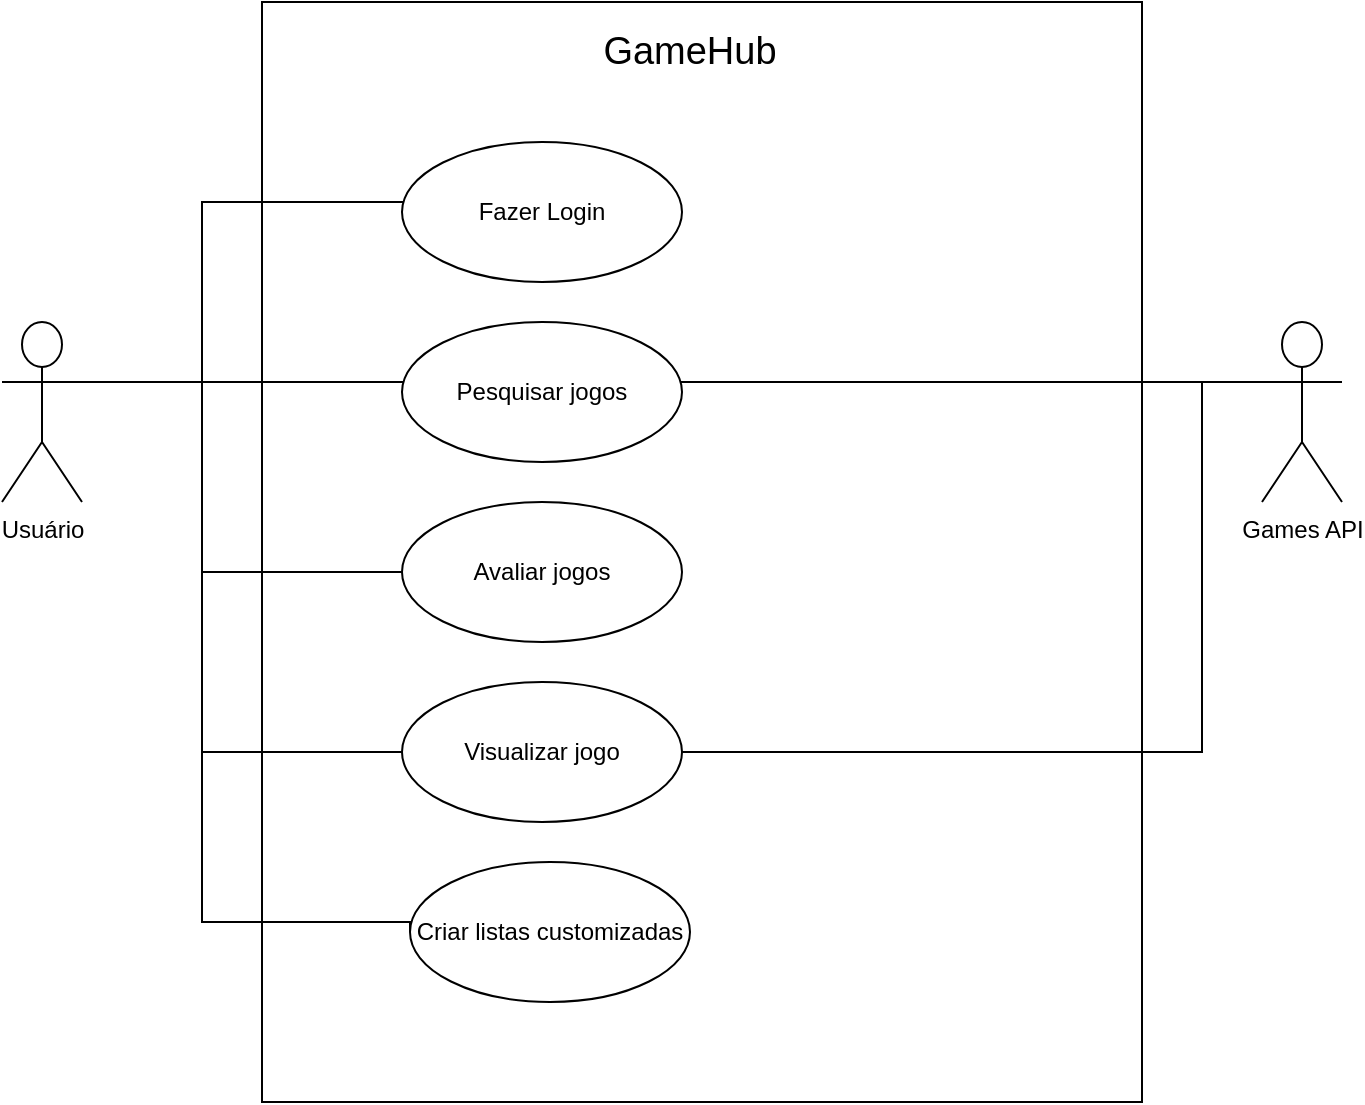 <mxfile version="21.7.4" type="github">
  <diagram name="Página-1" id="EvhnHuMoSTZH7G8EqvOe">
    <mxGraphModel dx="1024" dy="559" grid="1" gridSize="10" guides="1" tooltips="1" connect="1" arrows="1" fold="1" page="1" pageScale="1" pageWidth="827" pageHeight="1169" math="0" shadow="0">
      <root>
        <mxCell id="0" />
        <mxCell id="1" parent="0" />
        <mxCell id="tKD_pDYRvJkfFaJFPjUY-1" value="&lt;div style=&quot;text-align: justify;&quot;&gt;&lt;/div&gt;" style="rounded=0;whiteSpace=wrap;html=1;" parent="1" vertex="1">
          <mxGeometry x="200" y="40" width="440" height="550" as="geometry" />
        </mxCell>
        <mxCell id="tKD_pDYRvJkfFaJFPjUY-12" style="edgeStyle=orthogonalEdgeStyle;rounded=0;orthogonalLoop=1;jettySize=auto;html=1;exitX=1;exitY=0.333;exitDx=0;exitDy=0;exitPerimeter=0;endArrow=none;endFill=0;" parent="1" edge="1">
          <mxGeometry relative="1" as="geometry">
            <Array as="points">
              <mxPoint x="170" y="140" />
            </Array>
            <mxPoint x="170" y="250" as="sourcePoint" />
            <mxPoint x="310.707" y="140.037" as="targetPoint" />
          </mxGeometry>
        </mxCell>
        <mxCell id="tKD_pDYRvJkfFaJFPjUY-15" style="edgeStyle=orthogonalEdgeStyle;rounded=0;orthogonalLoop=1;jettySize=auto;html=1;endArrow=none;endFill=0;entryX=0;entryY=0.5;entryDx=0;entryDy=0;" parent="1" source="tKD_pDYRvJkfFaJFPjUY-2" target="tKD_pDYRvJkfFaJFPjUY-9" edge="1">
          <mxGeometry relative="1" as="geometry">
            <Array as="points">
              <mxPoint x="170" y="230" />
              <mxPoint x="170" y="500" />
              <mxPoint x="274" y="500" />
            </Array>
            <mxPoint x="150" y="250" as="sourcePoint" />
            <mxPoint x="290.0" y="425.03" as="targetPoint" />
          </mxGeometry>
        </mxCell>
        <mxCell id="0Ti9-DwKaMbU7jymMu_U-1" style="edgeStyle=orthogonalEdgeStyle;rounded=0;orthogonalLoop=1;jettySize=auto;html=1;exitX=1;exitY=0.333;exitDx=0;exitDy=0;exitPerimeter=0;endArrow=none;endFill=0;" edge="1" parent="1" source="tKD_pDYRvJkfFaJFPjUY-2" target="tKD_pDYRvJkfFaJFPjUY-7">
          <mxGeometry relative="1" as="geometry">
            <Array as="points">
              <mxPoint x="240" y="230" />
              <mxPoint x="240" y="230" />
            </Array>
          </mxGeometry>
        </mxCell>
        <mxCell id="0Ti9-DwKaMbU7jymMu_U-2" style="edgeStyle=orthogonalEdgeStyle;rounded=0;orthogonalLoop=1;jettySize=auto;html=1;exitX=1;exitY=0.333;exitDx=0;exitDy=0;exitPerimeter=0;endArrow=none;endFill=0;" edge="1" parent="1" source="tKD_pDYRvJkfFaJFPjUY-2" target="tKD_pDYRvJkfFaJFPjUY-10">
          <mxGeometry relative="1" as="geometry">
            <Array as="points">
              <mxPoint x="170" y="230" />
              <mxPoint x="170" y="325" />
            </Array>
          </mxGeometry>
        </mxCell>
        <mxCell id="0Ti9-DwKaMbU7jymMu_U-7" style="edgeStyle=orthogonalEdgeStyle;rounded=0;orthogonalLoop=1;jettySize=auto;html=1;exitX=1;exitY=0.333;exitDx=0;exitDy=0;exitPerimeter=0;entryX=0;entryY=0.5;entryDx=0;entryDy=0;endArrow=none;endFill=0;" edge="1" parent="1" source="tKD_pDYRvJkfFaJFPjUY-2" target="0Ti9-DwKaMbU7jymMu_U-6">
          <mxGeometry relative="1" as="geometry">
            <Array as="points">
              <mxPoint x="170" y="230" />
              <mxPoint x="170" y="415" />
            </Array>
          </mxGeometry>
        </mxCell>
        <mxCell id="tKD_pDYRvJkfFaJFPjUY-2" value="Usuário" style="shape=umlActor;verticalLabelPosition=bottom;verticalAlign=top;html=1;outlineConnect=0;" parent="1" vertex="1">
          <mxGeometry x="70" y="200" width="40" height="90" as="geometry" />
        </mxCell>
        <mxCell id="tKD_pDYRvJkfFaJFPjUY-5" value="Fazer Login" style="ellipse;whiteSpace=wrap;html=1;" parent="1" vertex="1">
          <mxGeometry x="270" y="110" width="140" height="70" as="geometry" />
        </mxCell>
        <mxCell id="tKD_pDYRvJkfFaJFPjUY-6" value="&lt;font style=&quot;font-size: 19px;&quot;&gt;GameHub&lt;/font&gt;" style="text;html=1;strokeColor=none;fillColor=none;align=center;verticalAlign=middle;whiteSpace=wrap;rounded=0;" parent="1" vertex="1">
          <mxGeometry x="249" y="50" width="330" height="30" as="geometry" />
        </mxCell>
        <mxCell id="tKD_pDYRvJkfFaJFPjUY-7" value="Pesquisar jogos" style="ellipse;whiteSpace=wrap;html=1;" parent="1" vertex="1">
          <mxGeometry x="270" y="200" width="140" height="70" as="geometry" />
        </mxCell>
        <mxCell id="tKD_pDYRvJkfFaJFPjUY-9" value="Criar listas customizadas" style="ellipse;whiteSpace=wrap;html=1;" parent="1" vertex="1">
          <mxGeometry x="274" y="470" width="140" height="70" as="geometry" />
        </mxCell>
        <mxCell id="tKD_pDYRvJkfFaJFPjUY-10" value="Avaliar jogos" style="ellipse;whiteSpace=wrap;html=1;" parent="1" vertex="1">
          <mxGeometry x="270" y="290" width="140" height="70" as="geometry" />
        </mxCell>
        <mxCell id="0Ti9-DwKaMbU7jymMu_U-4" style="edgeStyle=orthogonalEdgeStyle;rounded=0;orthogonalLoop=1;jettySize=auto;html=1;exitX=0;exitY=0.333;exitDx=0;exitDy=0;exitPerimeter=0;endArrow=none;endFill=0;" edge="1" parent="1" source="0Ti9-DwKaMbU7jymMu_U-3" target="tKD_pDYRvJkfFaJFPjUY-7">
          <mxGeometry relative="1" as="geometry">
            <Array as="points">
              <mxPoint x="480" y="230" />
              <mxPoint x="480" y="230" />
            </Array>
          </mxGeometry>
        </mxCell>
        <mxCell id="0Ti9-DwKaMbU7jymMu_U-8" style="edgeStyle=orthogonalEdgeStyle;rounded=0;orthogonalLoop=1;jettySize=auto;html=1;exitX=0;exitY=0.333;exitDx=0;exitDy=0;exitPerimeter=0;endArrow=none;endFill=0;" edge="1" parent="1" source="0Ti9-DwKaMbU7jymMu_U-3" target="0Ti9-DwKaMbU7jymMu_U-6">
          <mxGeometry relative="1" as="geometry">
            <Array as="points">
              <mxPoint x="670" y="230" />
              <mxPoint x="670" y="415" />
            </Array>
          </mxGeometry>
        </mxCell>
        <mxCell id="0Ti9-DwKaMbU7jymMu_U-3" value="Games API" style="shape=umlActor;verticalLabelPosition=bottom;verticalAlign=top;html=1;outlineConnect=0;" vertex="1" parent="1">
          <mxGeometry x="700" y="200" width="40" height="90" as="geometry" />
        </mxCell>
        <mxCell id="0Ti9-DwKaMbU7jymMu_U-6" value="Visualizar jogo" style="ellipse;whiteSpace=wrap;html=1;" vertex="1" parent="1">
          <mxGeometry x="270" y="380" width="140" height="70" as="geometry" />
        </mxCell>
      </root>
    </mxGraphModel>
  </diagram>
</mxfile>

